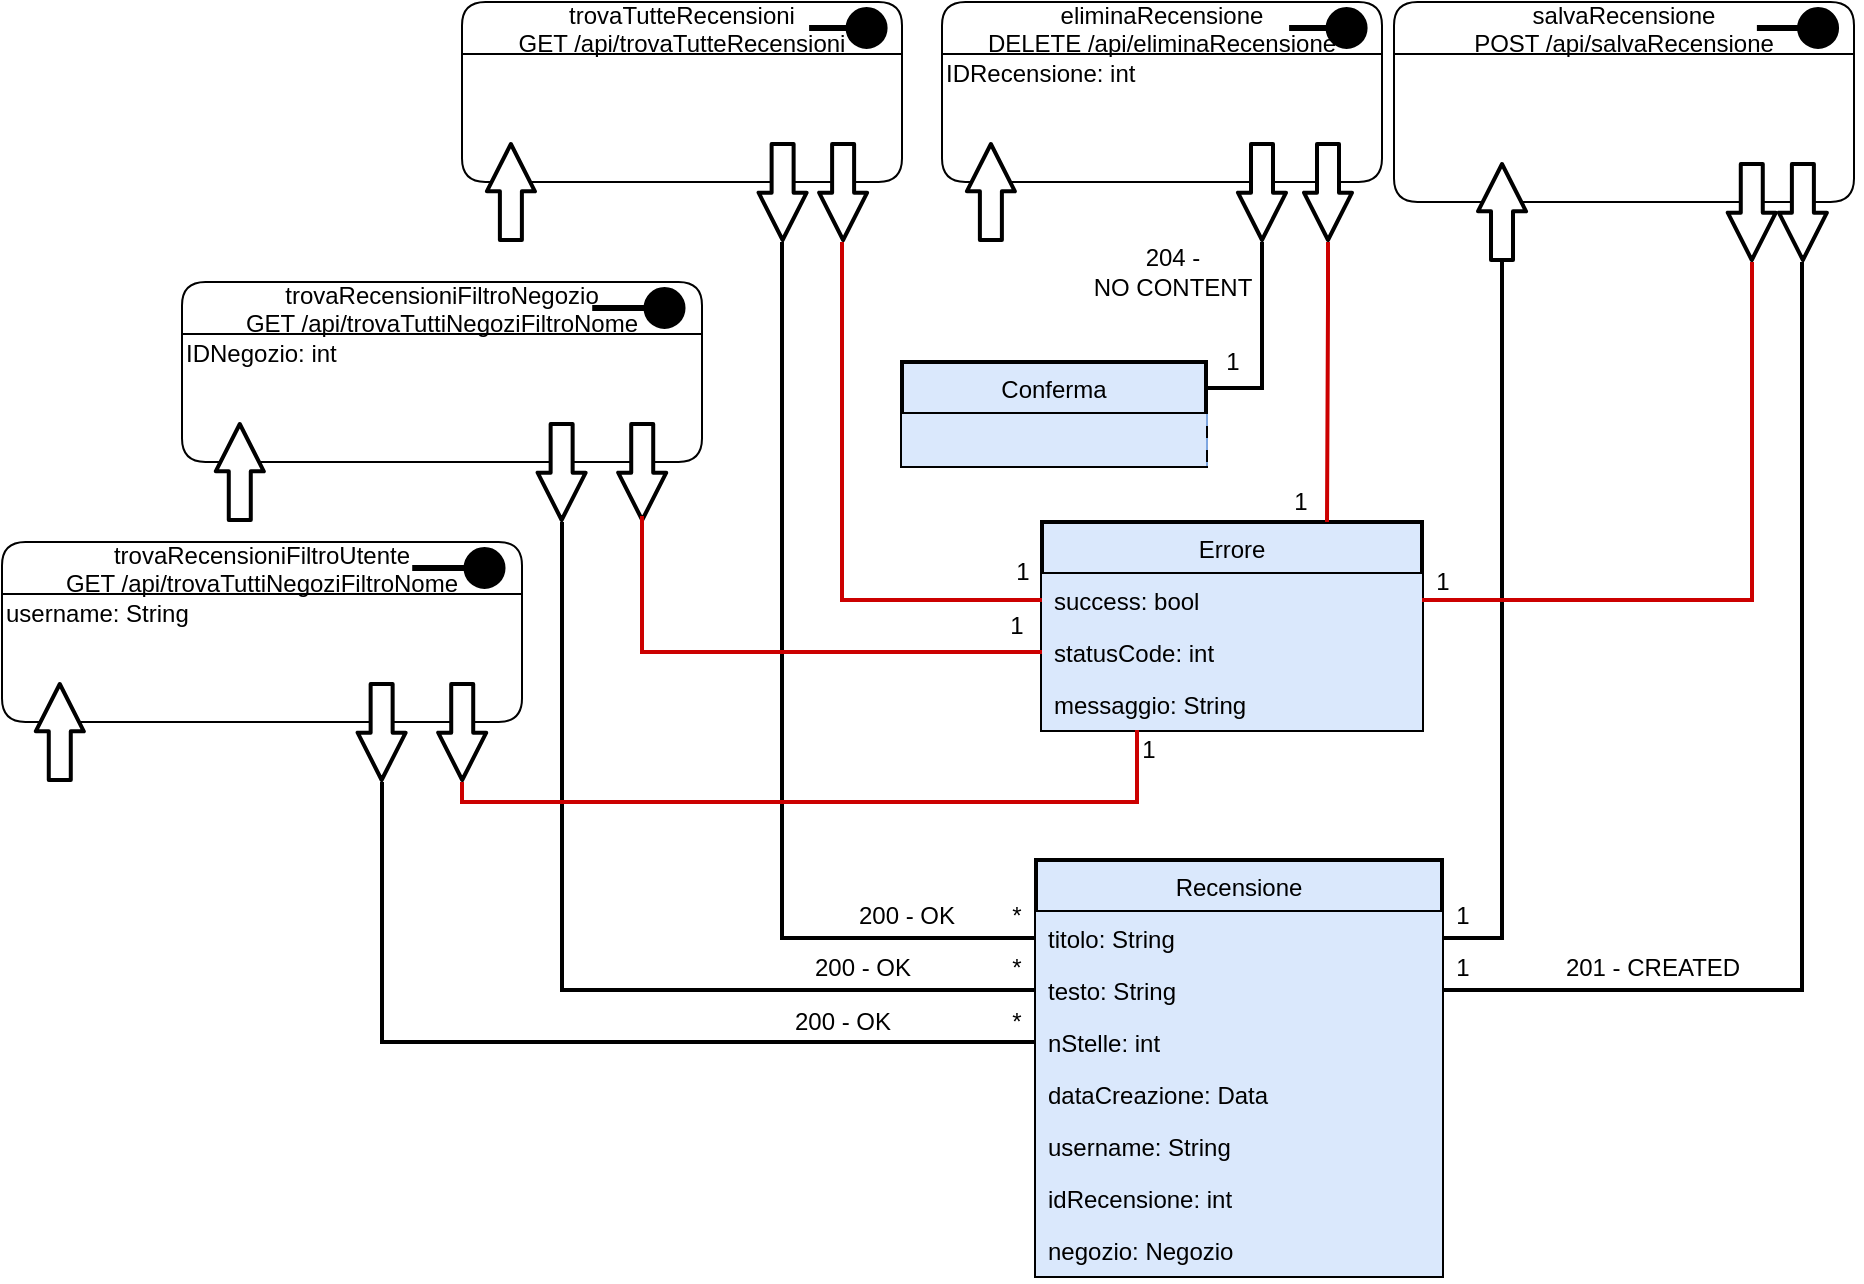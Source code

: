 <mxfile version="14.6.13" type="device"><diagram name="Page-1" id="efa7a0a1-bf9b-a30e-e6df-94a7791c09e9"><mxGraphModel dx="1422" dy="822" grid="1" gridSize="10" guides="1" tooltips="1" connect="1" arrows="1" fold="1" page="1" pageScale="1" pageWidth="826" pageHeight="1169" background="#ffffff" math="0" shadow="0"><root><mxCell id="0"/><mxCell id="1" parent="0"/><mxCell id="uqjgaTVG3SAcRJNr-vyV-13" value="Recensione" style="swimlane;fontStyle=0;align=center;verticalAlign=top;childLayout=stackLayout;horizontal=1;startSize=26;horizontalStack=0;resizeParent=1;resizeLast=0;collapsible=1;marginBottom=0;rounded=0;shadow=0;strokeWidth=2;fillColor=#dae8fc;" parent="1" vertex="1"><mxGeometry x="867" y="759" width="203" height="208" as="geometry"><mxRectangle x="870" y="640" width="160" height="26" as="alternateBounds"/></mxGeometry></mxCell><mxCell id="uqjgaTVG3SAcRJNr-vyV-14" value="titolo: String" style="text;align=left;verticalAlign=top;spacingLeft=4;spacingRight=4;overflow=hidden;rotatable=0;points=[[0,0.5],[1,0.5]];portConstraint=eastwest;fillColor=#dae8fc;" parent="uqjgaTVG3SAcRJNr-vyV-13" vertex="1"><mxGeometry y="26" width="203" height="26" as="geometry"/></mxCell><mxCell id="uqjgaTVG3SAcRJNr-vyV-15" value="testo: String" style="text;align=left;verticalAlign=top;spacingLeft=4;spacingRight=4;overflow=hidden;rotatable=0;points=[[0,0.5],[1,0.5]];portConstraint=eastwest;rounded=0;shadow=0;html=0;fillColor=#dae8fc;" parent="uqjgaTVG3SAcRJNr-vyV-13" vertex="1"><mxGeometry y="52" width="203" height="26" as="geometry"/></mxCell><mxCell id="uqjgaTVG3SAcRJNr-vyV-16" value="nStelle: int" style="text;align=left;verticalAlign=top;spacingLeft=4;spacingRight=4;overflow=hidden;rotatable=0;points=[[0,0.5],[1,0.5]];portConstraint=eastwest;rounded=0;shadow=0;html=0;fillColor=#dae8fc;" parent="uqjgaTVG3SAcRJNr-vyV-13" vertex="1"><mxGeometry y="78" width="203" height="26" as="geometry"/></mxCell><mxCell id="uqjgaTVG3SAcRJNr-vyV-17" value="dataCreazione: Data" style="text;align=left;verticalAlign=top;spacingLeft=4;spacingRight=4;overflow=hidden;rotatable=0;points=[[0,0.5],[1,0.5]];portConstraint=eastwest;rounded=0;shadow=0;html=0;fillColor=#dae8fc;" parent="uqjgaTVG3SAcRJNr-vyV-13" vertex="1"><mxGeometry y="104" width="203" height="26" as="geometry"/></mxCell><mxCell id="YFoO6ORFEUp5DhpsUJtH-15" value="username: String" style="text;align=left;verticalAlign=top;spacingLeft=4;spacingRight=4;overflow=hidden;rotatable=0;points=[[0,0.5],[1,0.5]];portConstraint=eastwest;rounded=0;shadow=0;html=0;fillColor=#dae8fc;" parent="uqjgaTVG3SAcRJNr-vyV-13" vertex="1"><mxGeometry y="130" width="203" height="26" as="geometry"/></mxCell><mxCell id="YFoO6ORFEUp5DhpsUJtH-16" value="idRecensione: int" style="text;align=left;verticalAlign=top;spacingLeft=4;spacingRight=4;overflow=hidden;rotatable=0;points=[[0,0.5],[1,0.5]];portConstraint=eastwest;rounded=0;shadow=0;html=0;fillColor=#dae8fc;" parent="uqjgaTVG3SAcRJNr-vyV-13" vertex="1"><mxGeometry y="156" width="203" height="26" as="geometry"/></mxCell><mxCell id="hpHkOMVnSsnMpZR6z6gA-1" value="negozio: Negozio" style="text;align=left;verticalAlign=top;spacingLeft=4;spacingRight=4;overflow=hidden;rotatable=0;points=[[0,0.5],[1,0.5]];portConstraint=eastwest;rounded=0;shadow=0;html=0;fillColor=#dae8fc;" parent="uqjgaTVG3SAcRJNr-vyV-13" vertex="1"><mxGeometry y="182" width="203" height="26" as="geometry"/></mxCell><mxCell id="uqjgaTVG3SAcRJNr-vyV-42" value="Errore" style="swimlane;fontStyle=0;align=center;verticalAlign=top;childLayout=stackLayout;horizontal=1;startSize=26;horizontalStack=0;resizeParent=1;resizeLast=0;collapsible=1;marginBottom=0;rounded=0;shadow=0;strokeWidth=2;fillColor=#dae8fc;" parent="1" vertex="1"><mxGeometry x="870" y="590" width="190" height="104" as="geometry"><mxRectangle x="800" y="500" width="160" height="26" as="alternateBounds"/></mxGeometry></mxCell><mxCell id="uqjgaTVG3SAcRJNr-vyV-43" value="success: bool" style="text;align=left;verticalAlign=top;spacingLeft=4;spacingRight=4;overflow=hidden;rotatable=0;points=[[0,0.5],[1,0.5]];portConstraint=eastwest;fillColor=#dae8fc;" parent="uqjgaTVG3SAcRJNr-vyV-42" vertex="1"><mxGeometry y="26" width="190" height="26" as="geometry"/></mxCell><mxCell id="uqjgaTVG3SAcRJNr-vyV-44" value="statusCode: int" style="text;align=left;verticalAlign=top;spacingLeft=4;spacingRight=4;overflow=hidden;rotatable=0;points=[[0,0.5],[1,0.5]];portConstraint=eastwest;rounded=0;shadow=0;html=0;fillColor=#dae8fc;" parent="uqjgaTVG3SAcRJNr-vyV-42" vertex="1"><mxGeometry y="52" width="190" height="26" as="geometry"/></mxCell><mxCell id="uqjgaTVG3SAcRJNr-vyV-45" value="messaggio: String" style="text;align=left;verticalAlign=top;spacingLeft=4;spacingRight=4;overflow=hidden;rotatable=0;points=[[0,0.5],[1,0.5]];portConstraint=eastwest;rounded=0;shadow=0;html=0;fillColor=#dae8fc;" parent="uqjgaTVG3SAcRJNr-vyV-42" vertex="1"><mxGeometry y="78" width="190" height="26" as="geometry"/></mxCell><mxCell id="uqjgaTVG3SAcRJNr-vyV-80" value="" style="group" parent="1" vertex="1" connectable="0"><mxGeometry x="820" y="330" width="220" height="120" as="geometry"/></mxCell><mxCell id="uqjgaTVG3SAcRJNr-vyV-81" value="eliminaRecensione&#10;DELETE /api/eliminaRecensione" style="swimlane;fontStyle=0;childLayout=stackLayout;horizontal=1;startSize=26;fillColor=none;horizontalStack=0;resizeParent=1;resizeParentMax=0;resizeLast=0;collapsible=1;marginBottom=0;rounded=1;" parent="uqjgaTVG3SAcRJNr-vyV-80" vertex="1"><mxGeometry width="220" height="90" as="geometry"/></mxCell><mxCell id="uqjgaTVG3SAcRJNr-vyV-82" value="" style="html=1;verticalAlign=bottom;startArrow=circle;startFill=1;endArrow=none;startSize=6;endSize=8;endFill=0;strokeWidth=3;targetPerimeterSpacing=1;jumpSize=7;" parent="uqjgaTVG3SAcRJNr-vyV-80" edge="1"><mxGeometry width="80" relative="1" as="geometry"><mxPoint x="214.296" y="13" as="sourcePoint"/><mxPoint x="173.556" y="13" as="targetPoint"/></mxGeometry></mxCell><mxCell id="uqjgaTVG3SAcRJNr-vyV-83" value="" style="shape=flexArrow;endArrow=classic;html=1;targetPerimeterSpacing=1;strokeWidth=2;endWidth=11.034;endSize=7.228;fillColor=#ffffff;" parent="uqjgaTVG3SAcRJNr-vyV-80" edge="1"><mxGeometry width="50" height="50" relative="1" as="geometry"><mxPoint x="24.444" y="120" as="sourcePoint"/><mxPoint x="24.444" y="70" as="targetPoint"/></mxGeometry></mxCell><mxCell id="uqjgaTVG3SAcRJNr-vyV-84" value="" style="shape=flexArrow;endArrow=classic;html=1;targetPerimeterSpacing=1;strokeWidth=2;endWidth=11.034;endSize=7.228;fillColor=#ffffff;" parent="uqjgaTVG3SAcRJNr-vyV-80" edge="1"><mxGeometry width="50" height="50" relative="1" as="geometry"><mxPoint x="193" y="70" as="sourcePoint"/><mxPoint x="193" y="120" as="targetPoint"/></mxGeometry></mxCell><mxCell id="uqjgaTVG3SAcRJNr-vyV-85" value="" style="shape=flexArrow;endArrow=classic;html=1;targetPerimeterSpacing=1;strokeWidth=2;endWidth=11.034;endSize=7.228;fillColor=#ffffff;rounded=1;" parent="uqjgaTVG3SAcRJNr-vyV-80" edge="1"><mxGeometry width="50" height="50" relative="1" as="geometry"><mxPoint x="160.001" y="70.0" as="sourcePoint"/><mxPoint x="160.001" y="120" as="targetPoint"/></mxGeometry></mxCell><mxCell id="uqjgaTVG3SAcRJNr-vyV-86" value="IDRecensione: int" style="text;html=1;align=left;verticalAlign=middle;resizable=0;points=[];autosize=1;strokeColor=none;" parent="1" vertex="1"><mxGeometry x="820" y="356" width="110" height="20" as="geometry"/></mxCell><mxCell id="uqjgaTVG3SAcRJNr-vyV-87" value="" style="endArrow=none;html=1;targetPerimeterSpacing=1;strokeWidth=2;fillColor=#ffffff;edgeStyle=orthogonalEdgeStyle;rounded=0;endFill=0;entryX=1;entryY=0.25;entryDx=0;entryDy=0;" parent="1" target="uqjgaTVG3SAcRJNr-vyV-89" edge="1"><mxGeometry width="50" height="50" relative="1" as="geometry"><mxPoint x="980" y="450" as="sourcePoint"/><mxPoint x="1159" y="589.5" as="targetPoint"/><Array as="points"><mxPoint x="980" y="523"/></Array></mxGeometry></mxCell><mxCell id="uqjgaTVG3SAcRJNr-vyV-88" value="1" style="text;html=1;align=center;verticalAlign=middle;resizable=0;points=[];autosize=1;strokeColor=none;" parent="1" vertex="1"><mxGeometry x="955" y="500" width="20" height="20" as="geometry"/></mxCell><mxCell id="uqjgaTVG3SAcRJNr-vyV-89" value="Conferma" style="swimlane;fontStyle=0;align=center;verticalAlign=top;childLayout=stackLayout;horizontal=1;startSize=26;horizontalStack=0;resizeParent=1;resizeLast=0;collapsible=1;marginBottom=0;rounded=0;shadow=0;strokeWidth=2;fillColor=#dae8fc;swimlaneFillColor=none;separatorColor=#7EA6E0;noLabel=0;portConstraintRotation=0;" parent="1" vertex="1"><mxGeometry x="800" y="510" width="152" height="52" as="geometry"><mxRectangle x="1140" y="536" width="160" height="26" as="alternateBounds"/></mxGeometry></mxCell><mxCell id="uqjgaTVG3SAcRJNr-vyV-93" value="" style="text;align=left;verticalAlign=top;spacingLeft=4;spacingRight=4;overflow=hidden;rotatable=0;points=[[0,0.5],[1,0.5]];portConstraint=eastwest;rounded=0;shadow=0;html=0;fillColor=#dae8fc;" parent="uqjgaTVG3SAcRJNr-vyV-89" vertex="1"><mxGeometry y="26" width="152" height="26" as="geometry"/></mxCell><mxCell id="uqjgaTVG3SAcRJNr-vyV-94" value="" style="endArrow=none;html=1;targetPerimeterSpacing=1;strokeWidth=2;fillColor=#ffffff;edgeStyle=orthogonalEdgeStyle;rounded=0;entryX=0.75;entryY=0;entryDx=0;entryDy=0;endFill=0;strokeColor=#CC0000;" parent="1" target="uqjgaTVG3SAcRJNr-vyV-42" edge="1"><mxGeometry width="50" height="50" relative="1" as="geometry"><mxPoint x="1013" y="450" as="sourcePoint"/><mxPoint x="1165" y="508" as="targetPoint"/><Array as="points"><mxPoint x="1013" y="450"/><mxPoint x="1013" y="480"/><mxPoint x="1013" y="480"/></Array></mxGeometry></mxCell><mxCell id="uqjgaTVG3SAcRJNr-vyV-95" value="1" style="text;html=1;align=center;verticalAlign=middle;resizable=0;points=[];autosize=1;strokeColor=none;" parent="1" vertex="1"><mxGeometry x="989" y="570" width="20" height="20" as="geometry"/></mxCell><mxCell id="uqjgaTVG3SAcRJNr-vyV-96" value="204 - &lt;br&gt;NO CONTENT" style="text;html=1;align=center;verticalAlign=middle;resizable=0;points=[];autosize=1;strokeColor=none;" parent="1" vertex="1"><mxGeometry x="890" y="450" width="90" height="30" as="geometry"/></mxCell><mxCell id="uqjgaTVG3SAcRJNr-vyV-98" value="" style="group" parent="1" vertex="1" connectable="0"><mxGeometry x="1046" y="330" width="230" height="120" as="geometry"/></mxCell><mxCell id="uqjgaTVG3SAcRJNr-vyV-99" value="salvaRecensione&#10;POST /api/salvaRecensione" style="swimlane;fontStyle=0;childLayout=stackLayout;horizontal=1;startSize=26;fillColor=none;horizontalStack=0;resizeParent=1;resizeParentMax=0;resizeLast=0;collapsible=1;marginBottom=0;rounded=1;" parent="uqjgaTVG3SAcRJNr-vyV-98" vertex="1"><mxGeometry width="230" height="100" as="geometry"/></mxCell><mxCell id="uqjgaTVG3SAcRJNr-vyV-103" value="" style="shape=flexArrow;endArrow=classic;html=1;targetPerimeterSpacing=1;strokeWidth=2;endWidth=11.034;endSize=7.228;fillColor=#ffffff;rounded=1;" parent="uqjgaTVG3SAcRJNr-vyV-99" edge="1"><mxGeometry width="50" height="50" relative="1" as="geometry"><mxPoint x="178.889" y="80.0" as="sourcePoint"/><mxPoint x="178.889" y="130" as="targetPoint"/></mxGeometry></mxCell><mxCell id="uqjgaTVG3SAcRJNr-vyV-102" value="" style="shape=flexArrow;endArrow=classic;html=1;targetPerimeterSpacing=1;strokeWidth=2;endWidth=11.034;endSize=7.228;fillColor=#ffffff;" parent="uqjgaTVG3SAcRJNr-vyV-99" edge="1"><mxGeometry width="50" height="50" relative="1" as="geometry"><mxPoint x="204.444" y="80" as="sourcePoint"/><mxPoint x="204.444" y="130" as="targetPoint"/></mxGeometry></mxCell><mxCell id="uqjgaTVG3SAcRJNr-vyV-101" value="" style="shape=flexArrow;endArrow=classic;html=1;targetPerimeterSpacing=1;strokeWidth=2;endWidth=11.034;endSize=7.228;fillColor=#ffffff;" parent="uqjgaTVG3SAcRJNr-vyV-99" edge="1"><mxGeometry width="50" height="50" relative="1" as="geometry"><mxPoint x="54.004" y="130" as="sourcePoint"/><mxPoint x="54.004" y="80" as="targetPoint"/></mxGeometry></mxCell><mxCell id="uqjgaTVG3SAcRJNr-vyV-100" value="" style="html=1;verticalAlign=bottom;startArrow=circle;startFill=1;endArrow=none;startSize=6;endSize=8;endFill=0;strokeWidth=3;targetPerimeterSpacing=1;jumpSize=7;" parent="uqjgaTVG3SAcRJNr-vyV-98" edge="1"><mxGeometry width="80" relative="1" as="geometry"><mxPoint x="224.037" y="13" as="sourcePoint"/><mxPoint x="181.444" y="13" as="targetPoint"/></mxGeometry></mxCell><mxCell id="uqjgaTVG3SAcRJNr-vyV-108" style="edgeStyle=orthogonalEdgeStyle;rounded=0;jumpSize=7;orthogonalLoop=1;jettySize=auto;html=1;endArrow=none;endFill=0;targetPerimeterSpacing=1;strokeWidth=2;fillColor=#ffffff;exitX=1;exitY=0.5;exitDx=0;exitDy=0;" parent="1" source="uqjgaTVG3SAcRJNr-vyV-14" edge="1"><mxGeometry relative="1" as="geometry"><mxPoint x="1100" y="460" as="targetPoint"/><mxPoint x="1060" y="708" as="sourcePoint"/><Array as="points"><mxPoint x="1100" y="798"/></Array></mxGeometry></mxCell><mxCell id="uqjgaTVG3SAcRJNr-vyV-109" value="1" style="text;html=1;align=center;verticalAlign=middle;resizable=0;points=[];autosize=1;strokeColor=none;" parent="1" vertex="1"><mxGeometry x="1070" y="777" width="20" height="20" as="geometry"/></mxCell><mxCell id="uqjgaTVG3SAcRJNr-vyV-112" value="201 - CREATED" style="text;html=1;align=center;verticalAlign=middle;resizable=0;points=[];autosize=1;strokeColor=none;fillColor=#ffffff;" parent="1" vertex="1"><mxGeometry x="1125" y="803" width="100" height="20" as="geometry"/></mxCell><mxCell id="uqjgaTVG3SAcRJNr-vyV-113" value="1" style="text;html=1;align=center;verticalAlign=middle;resizable=0;points=[];autosize=1;strokeColor=none;" parent="1" vertex="1"><mxGeometry x="1070" y="803" width="20" height="20" as="geometry"/></mxCell><mxCell id="uqjgaTVG3SAcRJNr-vyV-115" style="edgeStyle=orthogonalEdgeStyle;rounded=0;jumpSize=7;orthogonalLoop=1;jettySize=auto;html=1;endArrow=none;endFill=0;targetPerimeterSpacing=1;strokeWidth=2;fillColor=#ffffff;exitX=1;exitY=0.5;exitDx=0;exitDy=0;strokeColor=#CC0000;" parent="1" source="uqjgaTVG3SAcRJNr-vyV-43" edge="1"><mxGeometry relative="1" as="geometry"><mxPoint x="1225" y="460" as="targetPoint"/><mxPoint x="1080" y="609" as="sourcePoint"/><Array as="points"><mxPoint x="1225" y="629"/></Array></mxGeometry></mxCell><mxCell id="uqjgaTVG3SAcRJNr-vyV-116" value="1" style="text;html=1;align=center;verticalAlign=middle;resizable=0;points=[];autosize=1;strokeColor=none;" parent="1" vertex="1"><mxGeometry x="1060" y="610" width="20" height="20" as="geometry"/></mxCell><mxCell id="YFoO6ORFEUp5DhpsUJtH-45" style="edgeStyle=orthogonalEdgeStyle;rounded=0;jumpSize=7;orthogonalLoop=1;jettySize=auto;html=1;endArrow=none;endFill=0;targetPerimeterSpacing=1;strokeWidth=2;fillColor=#ffffff;exitX=1;exitY=0.5;exitDx=0;exitDy=0;" parent="1" source="uqjgaTVG3SAcRJNr-vyV-15" edge="1"><mxGeometry relative="1" as="geometry"><mxPoint x="1250" y="460" as="targetPoint"/><mxPoint x="1130" y="737.008" as="sourcePoint"/><Array as="points"><mxPoint x="1250" y="824"/></Array></mxGeometry></mxCell><mxCell id="B47zHpZeq-gsEh7ucnYr-14" value="1" style="text;html=1;align=center;verticalAlign=middle;resizable=0;points=[];autosize=1;strokeColor=none;" parent="1" vertex="1"><mxGeometry x="850" y="605" width="20" height="20" as="geometry"/></mxCell><mxCell id="B47zHpZeq-gsEh7ucnYr-32" value="" style="group" parent="1" vertex="1" connectable="0"><mxGeometry x="580" y="330" width="220" height="120" as="geometry"/></mxCell><mxCell id="B47zHpZeq-gsEh7ucnYr-33" value="trovaTutteRecensioni&#10;GET /api/trovaTutteRecensioni" style="swimlane;fontStyle=0;childLayout=stackLayout;horizontal=1;startSize=26;fillColor=none;horizontalStack=0;resizeParent=1;resizeParentMax=0;resizeLast=0;collapsible=1;marginBottom=0;rounded=1;" parent="B47zHpZeq-gsEh7ucnYr-32" vertex="1"><mxGeometry width="220.0" height="90" as="geometry"/></mxCell><mxCell id="B47zHpZeq-gsEh7ucnYr-34" value="" style="html=1;verticalAlign=bottom;startArrow=circle;startFill=1;endArrow=none;startSize=6;endSize=8;endFill=0;strokeWidth=3;targetPerimeterSpacing=1;jumpSize=7;" parent="B47zHpZeq-gsEh7ucnYr-32" edge="1"><mxGeometry width="80" relative="1" as="geometry"><mxPoint x="214.296" y="13" as="sourcePoint"/><mxPoint x="173.556" y="13" as="targetPoint"/></mxGeometry></mxCell><mxCell id="B47zHpZeq-gsEh7ucnYr-35" value="" style="shape=flexArrow;endArrow=classic;html=1;targetPerimeterSpacing=1;strokeWidth=2;endWidth=11.034;endSize=7.228;fillColor=#ffffff;" parent="B47zHpZeq-gsEh7ucnYr-32" edge="1"><mxGeometry width="50" height="50" relative="1" as="geometry"><mxPoint x="24.444" y="120" as="sourcePoint"/><mxPoint x="24.444" y="70" as="targetPoint"/></mxGeometry></mxCell><mxCell id="B47zHpZeq-gsEh7ucnYr-36" value="" style="shape=flexArrow;endArrow=classic;html=1;targetPerimeterSpacing=1;strokeWidth=2;endWidth=11.034;endSize=7.228;fillColor=#ffffff;" parent="B47zHpZeq-gsEh7ucnYr-32" edge="1"><mxGeometry width="50" height="50" relative="1" as="geometry"><mxPoint x="190.556" y="70" as="sourcePoint"/><mxPoint x="190.556" y="120" as="targetPoint"/></mxGeometry></mxCell><mxCell id="B47zHpZeq-gsEh7ucnYr-37" value="" style="shape=flexArrow;endArrow=classic;html=1;targetPerimeterSpacing=1;strokeWidth=2;endWidth=11.034;endSize=7.228;fillColor=#ffffff;rounded=1;" parent="B47zHpZeq-gsEh7ucnYr-32" edge="1"><mxGeometry width="50" height="50" relative="1" as="geometry"><mxPoint x="160.311" y="70.0" as="sourcePoint"/><mxPoint x="160.311" y="120" as="targetPoint"/></mxGeometry></mxCell><mxCell id="B47zHpZeq-gsEh7ucnYr-39" value="" style="endArrow=none;html=1;targetPerimeterSpacing=1;strokeWidth=2;fillColor=#ffffff;edgeStyle=orthogonalEdgeStyle;rounded=0;endFill=0;entryX=0;entryY=0.5;entryDx=0;entryDy=0;strokeColor=#CC0000;" parent="1" target="uqjgaTVG3SAcRJNr-vyV-43" edge="1"><mxGeometry width="50" height="50" relative="1" as="geometry"><mxPoint x="770" y="450" as="sourcePoint"/><mxPoint x="840" y="650" as="targetPoint"/><Array as="points"><mxPoint x="770" y="629"/></Array></mxGeometry></mxCell><mxCell id="B47zHpZeq-gsEh7ucnYr-41" value="" style="endArrow=none;html=1;targetPerimeterSpacing=1;strokeWidth=2;fillColor=#ffffff;edgeStyle=orthogonalEdgeStyle;rounded=0;endFill=0;entryX=0;entryY=0.5;entryDx=0;entryDy=0;" parent="1" target="uqjgaTVG3SAcRJNr-vyV-14" edge="1"><mxGeometry width="50" height="50" relative="1" as="geometry"><mxPoint x="740" y="450" as="sourcePoint"/><mxPoint x="865" y="769" as="targetPoint"/><Array as="points"><mxPoint x="740" y="798"/></Array></mxGeometry></mxCell><mxCell id="B47zHpZeq-gsEh7ucnYr-43" value="*" style="text;html=1;align=center;verticalAlign=middle;resizable=0;points=[];autosize=1;strokeColor=none;" parent="1" vertex="1"><mxGeometry x="847" y="777" width="20" height="20" as="geometry"/></mxCell><mxCell id="B47zHpZeq-gsEh7ucnYr-45" value="" style="group" parent="1" vertex="1" connectable="0"><mxGeometry x="440" y="470" width="260" height="120" as="geometry"/></mxCell><mxCell id="B47zHpZeq-gsEh7ucnYr-46" value="trovaRecensioniFiltroNegozio&#10;GET /api/trovaTuttiNegoziFiltroNome" style="swimlane;fontStyle=0;childLayout=stackLayout;horizontal=1;startSize=26;fillColor=none;horizontalStack=0;resizeParent=1;resizeParentMax=0;resizeLast=0;collapsible=1;marginBottom=0;rounded=1;" parent="B47zHpZeq-gsEh7ucnYr-45" vertex="1"><mxGeometry width="260" height="90" as="geometry"/></mxCell><mxCell id="B47zHpZeq-gsEh7ucnYr-47" value="" style="html=1;verticalAlign=bottom;startArrow=circle;startFill=1;endArrow=none;startSize=6;endSize=8;endFill=0;strokeWidth=3;targetPerimeterSpacing=1;jumpSize=7;" parent="B47zHpZeq-gsEh7ucnYr-45" edge="1"><mxGeometry width="80" relative="1" as="geometry"><mxPoint x="253.259" y="13" as="sourcePoint"/><mxPoint x="205.111" y="13" as="targetPoint"/></mxGeometry></mxCell><mxCell id="B47zHpZeq-gsEh7ucnYr-48" value="" style="shape=flexArrow;endArrow=classic;html=1;targetPerimeterSpacing=1;strokeWidth=2;endWidth=11.034;endSize=7.228;fillColor=#ffffff;" parent="B47zHpZeq-gsEh7ucnYr-45" edge="1"><mxGeometry width="50" height="50" relative="1" as="geometry"><mxPoint x="28.889" y="120" as="sourcePoint"/><mxPoint x="28.889" y="70" as="targetPoint"/></mxGeometry></mxCell><mxCell id="B47zHpZeq-gsEh7ucnYr-49" value="" style="shape=flexArrow;endArrow=classic;html=1;targetPerimeterSpacing=1;strokeWidth=2;endWidth=11.034;endSize=7.228;fillColor=#ffffff;" parent="B47zHpZeq-gsEh7ucnYr-45" edge="1"><mxGeometry width="50" height="50" relative="1" as="geometry"><mxPoint x="230.111" y="70" as="sourcePoint"/><mxPoint x="230.111" y="120" as="targetPoint"/></mxGeometry></mxCell><mxCell id="B47zHpZeq-gsEh7ucnYr-50" value="" style="shape=flexArrow;endArrow=classic;html=1;targetPerimeterSpacing=1;strokeWidth=2;endWidth=11.034;endSize=7.228;fillColor=#ffffff;rounded=1;" parent="B47zHpZeq-gsEh7ucnYr-45" edge="1"><mxGeometry width="50" height="50" relative="1" as="geometry"><mxPoint x="189.822" y="70.0" as="sourcePoint"/><mxPoint x="189.822" y="120" as="targetPoint"/></mxGeometry></mxCell><mxCell id="B47zHpZeq-gsEh7ucnYr-51" value="IDNegozio: int" style="text;html=1;align=left;verticalAlign=middle;resizable=0;points=[];autosize=1;strokeColor=none;" parent="1" vertex="1"><mxGeometry x="440" y="496" width="90" height="20" as="geometry"/></mxCell><mxCell id="B47zHpZeq-gsEh7ucnYr-52" value="" style="endArrow=none;html=1;targetPerimeterSpacing=1;strokeWidth=2;fillColor=#ffffff;edgeStyle=orthogonalEdgeStyle;rounded=0;endFill=0;entryX=0;entryY=0.5;entryDx=0;entryDy=0;strokeColor=#CC0000;" parent="1" target="uqjgaTVG3SAcRJNr-vyV-44" edge="1"><mxGeometry width="50" height="50" relative="1" as="geometry"><mxPoint x="670" y="587" as="sourcePoint"/><mxPoint x="910" y="700" as="targetPoint"/><Array as="points"><mxPoint x="670" y="655"/></Array></mxGeometry></mxCell><mxCell id="B47zHpZeq-gsEh7ucnYr-53" value="1" style="text;html=1;align=center;verticalAlign=middle;resizable=0;points=[];autosize=1;strokeColor=none;" parent="1" vertex="1"><mxGeometry x="847" y="632" width="20" height="20" as="geometry"/></mxCell><mxCell id="B47zHpZeq-gsEh7ucnYr-54" value="" style="endArrow=none;html=1;targetPerimeterSpacing=1;strokeWidth=2;fillColor=#ffffff;edgeStyle=orthogonalEdgeStyle;rounded=0;endFill=0;entryX=0;entryY=0.5;entryDx=0;entryDy=0;" parent="1" target="uqjgaTVG3SAcRJNr-vyV-15" edge="1"><mxGeometry width="50" height="50" relative="1" as="geometry"><mxPoint x="630" y="590" as="sourcePoint"/><mxPoint x="759" y="819" as="targetPoint"/><Array as="points"><mxPoint x="630" y="824"/></Array></mxGeometry></mxCell><mxCell id="B47zHpZeq-gsEh7ucnYr-55" value="*" style="text;html=1;align=center;verticalAlign=middle;resizable=0;points=[];autosize=1;strokeColor=none;" parent="1" vertex="1"><mxGeometry x="847" y="803" width="20" height="20" as="geometry"/></mxCell><mxCell id="hpHkOMVnSsnMpZR6z6gA-2" value="" style="group" parent="1" vertex="1" connectable="0"><mxGeometry x="350" y="600" width="260" height="120" as="geometry"/></mxCell><mxCell id="hpHkOMVnSsnMpZR6z6gA-3" value="trovaRecensioniFiltroUtente&#10;GET /api/trovaTuttiNegoziFiltroNome" style="swimlane;fontStyle=0;childLayout=stackLayout;horizontal=1;startSize=26;fillColor=none;horizontalStack=0;resizeParent=1;resizeParentMax=0;resizeLast=0;collapsible=1;marginBottom=0;rounded=1;" parent="hpHkOMVnSsnMpZR6z6gA-2" vertex="1"><mxGeometry width="260" height="90" as="geometry"/></mxCell><mxCell id="hpHkOMVnSsnMpZR6z6gA-4" value="" style="html=1;verticalAlign=bottom;startArrow=circle;startFill=1;endArrow=none;startSize=6;endSize=8;endFill=0;strokeWidth=3;targetPerimeterSpacing=1;jumpSize=7;" parent="hpHkOMVnSsnMpZR6z6gA-2" edge="1"><mxGeometry width="80" relative="1" as="geometry"><mxPoint x="253.259" y="13" as="sourcePoint"/><mxPoint x="205.111" y="13" as="targetPoint"/></mxGeometry></mxCell><mxCell id="hpHkOMVnSsnMpZR6z6gA-5" value="" style="shape=flexArrow;endArrow=classic;html=1;targetPerimeterSpacing=1;strokeWidth=2;endWidth=11.034;endSize=7.228;fillColor=#ffffff;" parent="hpHkOMVnSsnMpZR6z6gA-2" edge="1"><mxGeometry width="50" height="50" relative="1" as="geometry"><mxPoint x="28.889" y="120" as="sourcePoint"/><mxPoint x="28.889" y="70" as="targetPoint"/></mxGeometry></mxCell><mxCell id="hpHkOMVnSsnMpZR6z6gA-6" value="" style="shape=flexArrow;endArrow=classic;html=1;targetPerimeterSpacing=1;strokeWidth=2;endWidth=11.034;endSize=7.228;fillColor=#ffffff;" parent="hpHkOMVnSsnMpZR6z6gA-2" edge="1"><mxGeometry width="50" height="50" relative="1" as="geometry"><mxPoint x="230.111" y="70" as="sourcePoint"/><mxPoint x="230.111" y="120" as="targetPoint"/></mxGeometry></mxCell><mxCell id="hpHkOMVnSsnMpZR6z6gA-7" value="" style="shape=flexArrow;endArrow=classic;html=1;targetPerimeterSpacing=1;strokeWidth=2;endWidth=11.034;endSize=7.228;fillColor=#ffffff;rounded=1;" parent="hpHkOMVnSsnMpZR6z6gA-2" edge="1"><mxGeometry width="50" height="50" relative="1" as="geometry"><mxPoint x="189.822" y="70.0" as="sourcePoint"/><mxPoint x="189.822" y="120" as="targetPoint"/></mxGeometry></mxCell><mxCell id="hpHkOMVnSsnMpZR6z6gA-8" value="username: String" style="text;html=1;align=left;verticalAlign=middle;resizable=0;points=[];autosize=1;strokeColor=none;" parent="1" vertex="1"><mxGeometry x="350" y="626" width="110" height="20" as="geometry"/></mxCell><mxCell id="hpHkOMVnSsnMpZR6z6gA-9" value="" style="endArrow=none;html=1;targetPerimeterSpacing=1;strokeWidth=2;fillColor=#ffffff;edgeStyle=orthogonalEdgeStyle;rounded=0;endFill=0;entryX=0.25;entryY=1;entryDx=0;entryDy=0;strokeColor=#CC0000;" parent="1" target="uqjgaTVG3SAcRJNr-vyV-42" edge="1"><mxGeometry width="50" height="50" relative="1" as="geometry"><mxPoint x="580" y="720" as="sourcePoint"/><mxPoint x="890" y="720" as="targetPoint"/><Array as="points"><mxPoint x="918" y="730"/></Array></mxGeometry></mxCell><mxCell id="hpHkOMVnSsnMpZR6z6gA-10" value="1" style="text;html=1;align=center;verticalAlign=middle;resizable=0;points=[];autosize=1;strokeColor=none;" parent="1" vertex="1"><mxGeometry x="913" y="694" width="20" height="20" as="geometry"/></mxCell><mxCell id="hpHkOMVnSsnMpZR6z6gA-11" value="" style="endArrow=none;html=1;targetPerimeterSpacing=1;strokeWidth=2;fillColor=#ffffff;edgeStyle=orthogonalEdgeStyle;rounded=0;endFill=0;entryX=0;entryY=0.5;entryDx=0;entryDy=0;" parent="1" target="uqjgaTVG3SAcRJNr-vyV-16" edge="1"><mxGeometry width="50" height="50" relative="1" as="geometry"><mxPoint x="540" y="720" as="sourcePoint"/><mxPoint x="820" y="860" as="targetPoint"/><Array as="points"><mxPoint x="540" y="850"/></Array></mxGeometry></mxCell><mxCell id="hpHkOMVnSsnMpZR6z6gA-12" value="*" style="text;html=1;align=center;verticalAlign=middle;resizable=0;points=[];autosize=1;strokeColor=none;" parent="1" vertex="1"><mxGeometry x="847" y="830" width="20" height="20" as="geometry"/></mxCell><mxCell id="8uGsjuf9IMh7ah4ux85v-1" value="200 - OK" style="text;html=1;align=center;verticalAlign=middle;resizable=0;points=[];autosize=1;fillColor=#ffffff;" parent="1" vertex="1"><mxGeometry x="772" y="777" width="60" height="20" as="geometry"/></mxCell><mxCell id="8uGsjuf9IMh7ah4ux85v-2" value="200 - OK" style="text;html=1;align=center;verticalAlign=middle;resizable=0;points=[];autosize=1;fillColor=#ffffff;" parent="1" vertex="1"><mxGeometry x="750" y="803" width="60" height="20" as="geometry"/></mxCell><mxCell id="8uGsjuf9IMh7ah4ux85v-3" value="200 - OK" style="text;html=1;align=center;verticalAlign=middle;resizable=0;points=[];autosize=1;" parent="1" vertex="1"><mxGeometry x="740" y="830" width="60" height="20" as="geometry"/></mxCell></root></mxGraphModel></diagram></mxfile>